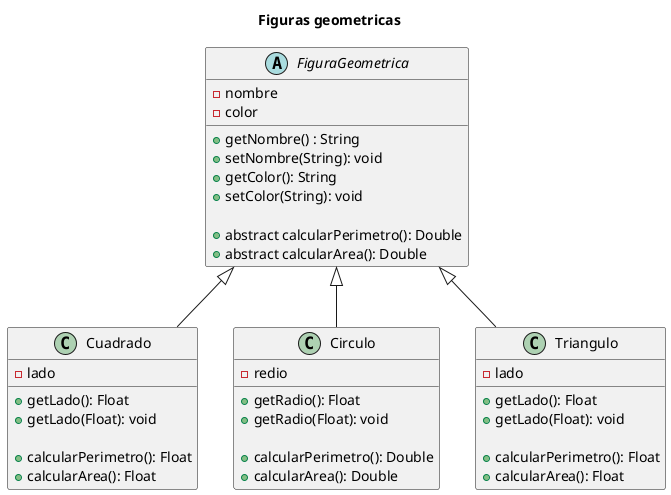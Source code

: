@startuml

title **Figuras geometricas**

abstract class FiguraGeometrica{
  - nombre
   - color

   + getNombre() : String 
   + setNombre(String): void 
   + getColor(): String 
   + setColor(String): void

   +abstract calcularPerimetro(): Double
   +abstract calcularArea(): Double
}

FiguraGeometrica <|-- Cuadrado
FiguraGeometrica <|-- Circulo
FiguraGeometrica <|-- Triangulo

class Cuadrado{
   
   - lado

   
   + getLado(): Float
   + getLado(Float): void 

   +calcularPerimetro(): Float
   +calcularArea(): Float

}

class Triangulo{
  
   - lado

   + getLado(): Float 
   + getLado(Float): void 

   +calcularPerimetro(): Float
   +calcularArea(): Float
}

class Circulo{
   
   - redio 

   + getRadio(): Float
   + getRadio(Float): void 

   +calcularPerimetro(): Double
   +calcularArea(): Double
}


@enduml